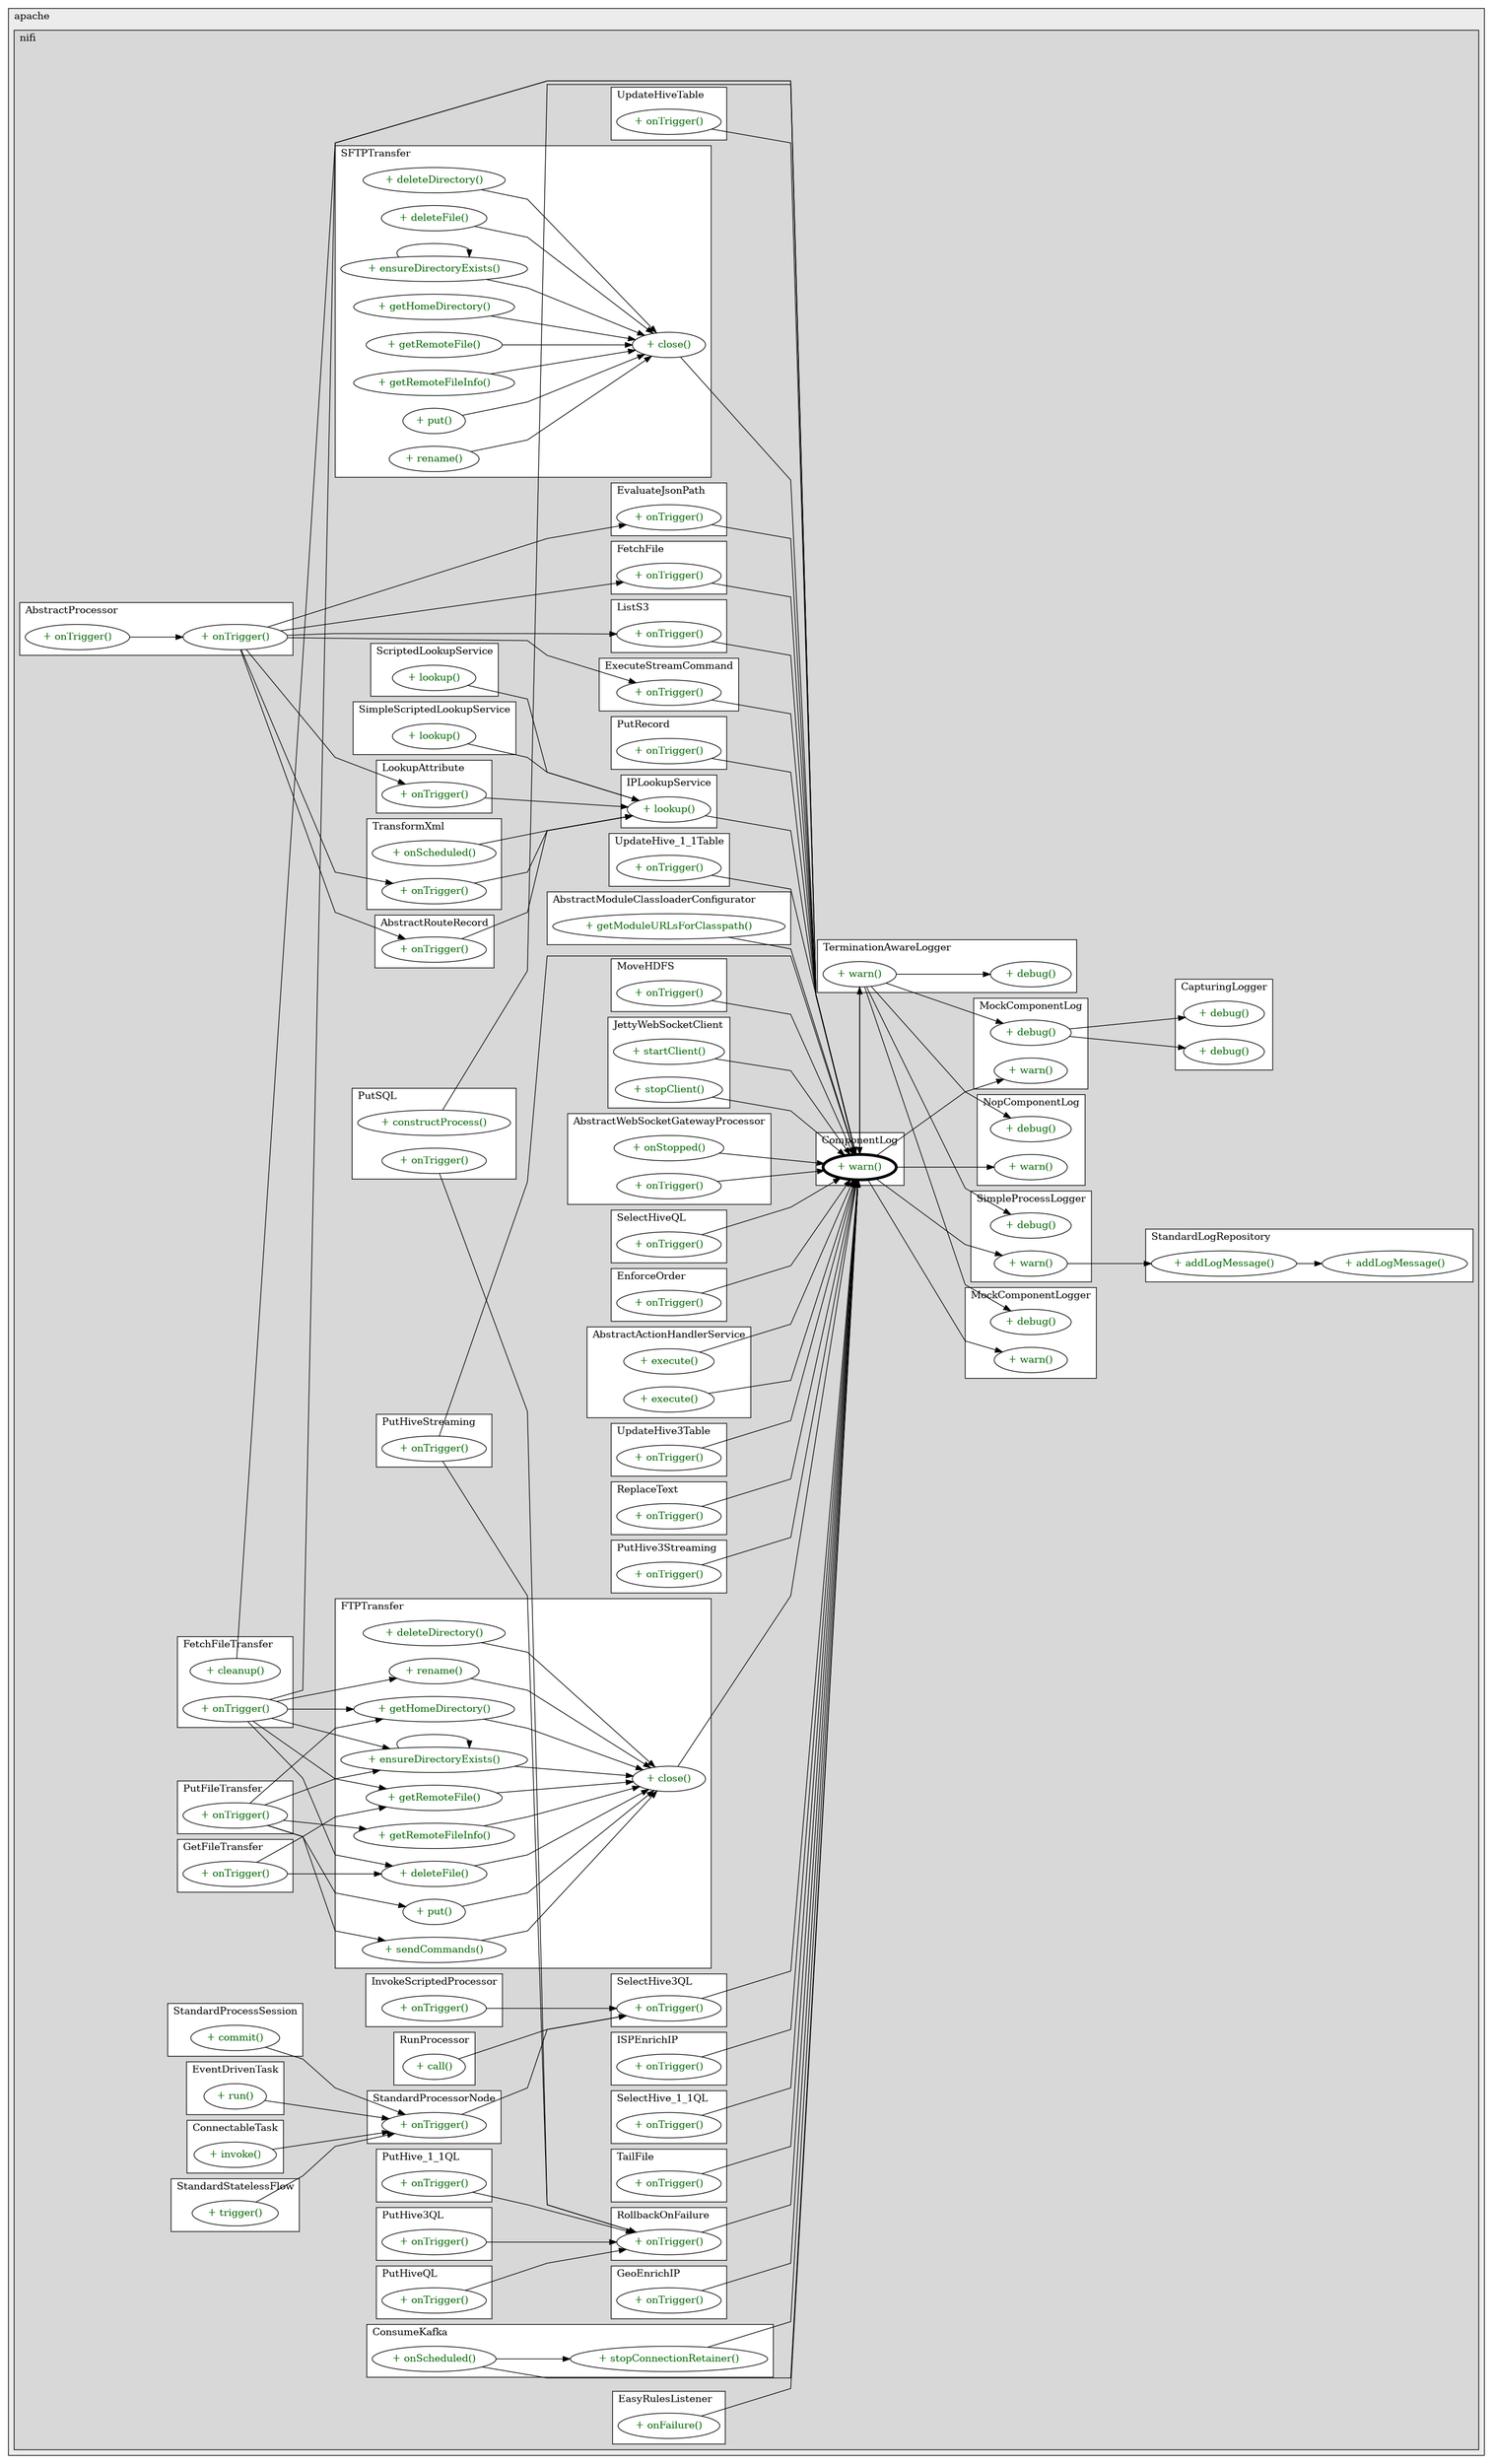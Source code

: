 @startuml

/' diagram meta data start
config=CallConfiguration;
{
  "rootMethod": "org.apache.nifi.logging.ComponentLog#warn(String,Object[],Throwable)",
  "projectClassification": {
    "searchMode": "OpenProject", // OpenProject, AllProjects
    "includedProjects": "",
    "pathEndKeywords": "*.impl",
    "isClientPath": "",
    "isClientName": "",
    "isTestPath": "",
    "isTestName": "",
    "isMappingPath": "",
    "isMappingName": "",
    "isDataAccessPath": "",
    "isDataAccessName": "",
    "isDataStructurePath": "",
    "isDataStructureName": "",
    "isInterfaceStructuresPath": "",
    "isInterfaceStructuresName": "",
    "isEntryPointPath": "",
    "isEntryPointName": ""
  },
  "graphRestriction": {
    "classPackageExcludeFilter": "",
    "classPackageIncludeFilter": "",
    "classNameExcludeFilter": "",
    "classNameIncludeFilter": "",
    "methodNameExcludeFilter": "",
    "methodNameIncludeFilter": "",
    "removeByInheritance": "", // inheritance/annotation based filtering is done in a second step
    "removeByAnnotation": "",
    "removeByClassPackage": "", // cleanup the graph after inheritance/annotation based filtering is done
    "removeByClassName": "",
    "cutMappings": false,
    "cutEnum": true,
    "cutTests": true,
    "cutClient": true,
    "cutDataAccess": true,
    "cutInterfaceStructures": true,
    "cutDataStructures": true,
    "cutGetterAndSetter": true,
    "cutConstructors": true
  },
  "graphTraversal": {
    "forwardDepth": 3,
    "backwardDepth": 3,
    "classPackageExcludeFilter": "",
    "classPackageIncludeFilter": "",
    "classNameExcludeFilter": "",
    "classNameIncludeFilter": "",
    "methodNameExcludeFilter": "",
    "methodNameIncludeFilter": "",
    "hideMappings": false,
    "hideDataStructures": false,
    "hidePrivateMethods": true,
    "hideInterfaceCalls": true, // indirection: implementation -> interface (is hidden) -> implementation
    "onlyShowApplicationEntryPoints": false // root node is included
  },
  "details": {
    "aggregation": "GroupByClass", // ByClass, GroupByClass, None
    "showMethodParametersTypes": false,
    "showMethodParametersNames": false,
    "showMethodReturnType": false,
    "showPackageLevels": 2,
    "showCallOrder": false,
    "edgeMode": "MethodsOnly", // TypesOnly, MethodsOnly, TypesAndMethods, MethodsAndDirectTypeUsage
    "showDetailedClassStructure": false
  },
  "rootClass": "org.apache.nifi.logging.ComponentLog"
}
diagram meta data end '/



digraph g {
    rankdir="LR"
    splines=polyline
    

'nodes 
subgraph cluster_1411517106 { 
   	label=apache
	labeljust=l
	fillcolor="#ececec"
	style=filled
   
   subgraph cluster_781648802 { 
   	label=nifi
	labeljust=l
	fillcolor="#d8d8d8"
	style=filled
   
   subgraph cluster_1008684560 { 
   	label=StandardProcessSession
	labeljust=l
	fillcolor=white
	style=filled
   
   StandardProcessSession1624409406XXXcommit0[
	label="+ commit()"
	style=filled
	fillcolor=white
	tooltip="StandardProcessSession

&#10;  \<p\>&#10;  Commits the current session ensuring all operations against FlowFiles&#10;  within this session are atomically persisted. All FlowFiles operated on&#10;  within this session must be accounted for by transfer or removal or the&#10;  commit will fail.\</p\>&#10; &#10;  \<p\>&#10;  As soon as the commit completes the session is again ready to be used\</p\>&#10; &#10;  @throws IllegalStateException if detected that this method is being&#10;  called from within a callback of another method in this session.&#10;  @throws FlowFileHandlingException if not all FlowFiles acted upon within&#10;  this session are accounted for by user code such that they have a&#10;  transfer identified or where marked for removal. Automated rollback&#10;  occurs.&#10;  @throws ProcessException if some general fault occurs while persisting&#10;  the session. Initiates automatic rollback. The root cause can be obtained&#10;  via \<code\>Exception.getCause()\</code\>&#10; "
	fontcolor=darkgreen
];
} 

subgraph cluster_1074017308 { 
   	label=EvaluateJsonPath
	labeljust=l
	fillcolor=white
	style=filled
   
   EvaluateJsonPath470851760XXXonTrigger1421322213[
	label="+ onTrigger()"
	style=filled
	fillcolor=white
	tooltip="EvaluateJsonPath

null"
	fontcolor=darkgreen
];
} 

subgraph cluster_1155855907 { 
   	label=FetchFileTransfer
	labeljust=l
	fillcolor=white
	style=filled
   
   FetchFileTransfer470851760XXXcleanup0[
	label="+ cleanup()"
	style=filled
	fillcolor=white
	tooltip="FetchFileTransfer

null"
	fontcolor=darkgreen
];

FetchFileTransfer470851760XXXonTrigger1421322213[
	label="+ onTrigger()"
	style=filled
	fillcolor=white
	tooltip="FetchFileTransfer

null"
	fontcolor=darkgreen
];
} 

subgraph cluster_1212229443 { 
   	label=PutSQL
	labeljust=l
	fillcolor=white
	style=filled
   
   PutSQL470851760XXXconstructProcess0[
	label="+ constructProcess()"
	style=filled
	fillcolor=white
	tooltip="PutSQL

null"
	fontcolor=darkgreen
];

PutSQL470851760XXXonTrigger302525551[
	label="+ onTrigger()"
	style=filled
	fillcolor=white
	tooltip="PutSQL

&#10;  \<p\>&#10;  The method called when this processor is triggered to operate by the&#10;  controller. In the absence of the {@link org.apache.nifi.annotation.behavior.TriggerSerially} annotation,&#10;  this method may be called concurrently from different threads.&#10;  When this method is called depends on how this processor is&#10;  configured within a controller to be triggered (timing or event&#10;  based).\</p\>&#10; &#10;  @param context provides access to convenience methods for obtaining&#10;  property values, delaying the scheduling of the processor, provides&#10;  access to Controller Services, etc.&#10;  @param sessionFactory provides access to a {@link ProcessSession}, which&#10;  can be used for accessing FlowFiles, etc.&#10; &#10;  @throws ProcessException if processing did not complete normally though&#10;  indicates the problem is an understood potential outcome of processing.&#10;  The controller/caller will handle these exceptions gracefully such as&#10;  logging, etc.. If another type of exception is allowed to propagate the&#10;  controller may no longer trigger this processor to operate, as this would&#10;  indicate a probable coding defect.&#10; "
	fontcolor=darkgreen
];
} 

subgraph cluster_1216091102 { 
   	label=IPLookupService
	labeljust=l
	fillcolor=white
	style=filled
   
   IPLookupService1214926876XXXlookup350625082[
	label="+ lookup()"
	style=filled
	fillcolor=white
	tooltip="IPLookupService

&#10;  Looks up a value that corresponds to the given map of information, referred to as lookup coordinates&#10; &#10;  @param coordinates a Map of key/value pairs that indicate the information that should be looked up&#10;  @return a value that corresponds to the given coordinates&#10; &#10;  @throws LookupFailureException if unable to lookup a value for the given coordinates&#10; "
	fontcolor=darkgreen
];
} 

subgraph cluster_1250929481 { 
   	label=SimpleProcessLogger
	labeljust=l
	fillcolor=white
	style=filled
   
   SimpleProcessLogger786985848XXXdebug614054138[
	label="+ debug()"
	style=filled
	fillcolor=white
	tooltip="SimpleProcessLogger

null"
	fontcolor=darkgreen
];

SimpleProcessLogger786985848XXXwarn614054138[
	label="+ warn()"
	style=filled
	fillcolor=white
	tooltip="SimpleProcessLogger

null"
	fontcolor=darkgreen
];
} 

subgraph cluster_1283138326 { 
   	label=UpdateHiveTable
	labeljust=l
	fillcolor=white
	style=filled
   
   UpdateHiveTable1617453443XXXonTrigger1421322213[
	label="+ onTrigger()"
	style=filled
	fillcolor=white
	tooltip="UpdateHiveTable

null"
	fontcolor=darkgreen
];
} 

subgraph cluster_130024122 { 
   	label=AbstractRouteRecord
	labeljust=l
	fillcolor=white
	style=filled
   
   AbstractRouteRecord470851760XXXonTrigger1421322213[
	label="+ onTrigger()"
	style=filled
	fillcolor=white
	tooltip="AbstractRouteRecord

null"
	fontcolor=darkgreen
];
} 

subgraph cluster_1318126696 { 
   	label=SFTPTransfer
	labeljust=l
	fillcolor=white
	style=filled
   
   SFTPTransfer518595616XXXclose0[
	label="+ close()"
	style=filled
	fillcolor=white
	tooltip="SFTPTransfer

null"
	fontcolor=darkgreen
];

SFTPTransfer518595616XXXdeleteDirectory714565775[
	label="+ deleteDirectory()"
	style=filled
	fillcolor=white
	tooltip="SFTPTransfer

null"
	fontcolor=darkgreen
];

SFTPTransfer518595616XXXdeleteFile1319031860[
	label="+ deleteFile()"
	style=filled
	fillcolor=white
	tooltip="SFTPTransfer

null"
	fontcolor=darkgreen
];

SFTPTransfer518595616XXXensureDirectoryExists1992948358[
	label="+ ensureDirectoryExists()"
	style=filled
	fillcolor=white
	tooltip="SFTPTransfer

null"
	fontcolor=darkgreen
];

SFTPTransfer518595616XXXgetHomeDirectory2093713386[
	label="+ getHomeDirectory()"
	style=filled
	fillcolor=white
	tooltip="SFTPTransfer

null"
	fontcolor=darkgreen
];

SFTPTransfer518595616XXXgetRemoteFile1287964170[
	label="+ getRemoteFile()"
	style=filled
	fillcolor=white
	tooltip="SFTPTransfer

null"
	fontcolor=darkgreen
];

SFTPTransfer518595616XXXgetRemoteFileInfo1319031860[
	label="+ getRemoteFileInfo()"
	style=filled
	fillcolor=white
	tooltip="SFTPTransfer

null"
	fontcolor=darkgreen
];

SFTPTransfer518595616XXXput1274206686[
	label="+ put()"
	style=filled
	fillcolor=white
	tooltip="SFTPTransfer

null"
	fontcolor=darkgreen
];

SFTPTransfer518595616XXXrename1319031860[
	label="+ rename()"
	style=filled
	fillcolor=white
	tooltip="SFTPTransfer

null"
	fontcolor=darkgreen
];
} 

subgraph cluster_1332491306 { 
   	label=SimpleScriptedLookupService
	labeljust=l
	fillcolor=white
	style=filled
   
   SimpleScriptedLookupService2013746085XXXlookup350625082[
	label="+ lookup()"
	style=filled
	fillcolor=white
	tooltip="SimpleScriptedLookupService

&#10;  Looks up a value that corresponds to the given map of information, referred to as lookup coordinates&#10; &#10;  @param coordinates a Map of key/value pairs that indicate the information that should be looked up&#10;  @return a value that corresponds to the given coordinates&#10; &#10;  @throws LookupFailureException if unable to lookup a value for the given coordinates&#10; "
	fontcolor=darkgreen
];
} 

subgraph cluster_1333728902 { 
   	label=AbstractProcessor
	labeljust=l
	fillcolor=white
	style=filled
   
   AbstractProcessor786985848XXXonTrigger1421322213[
	label="+ onTrigger()"
	style=filled
	fillcolor=white
	tooltip="AbstractProcessor

null"
	fontcolor=darkgreen
];

AbstractProcessor786985848XXXonTrigger302525551[
	label="+ onTrigger()"
	style=filled
	fillcolor=white
	tooltip="AbstractProcessor

&#10;  \<p\>&#10;  The method called when this processor is triggered to operate by the&#10;  controller. In the absence of the {@link org.apache.nifi.annotation.behavior.TriggerSerially} annotation,&#10;  this method may be called concurrently from different threads.&#10;  When this method is called depends on how this processor is&#10;  configured within a controller to be triggered (timing or event&#10;  based).\</p\>&#10; &#10;  @param context provides access to convenience methods for obtaining&#10;  property values, delaying the scheduling of the processor, provides&#10;  access to Controller Services, etc.&#10;  @param sessionFactory provides access to a {@link ProcessSession}, which&#10;  can be used for accessing FlowFiles, etc.&#10; &#10;  @throws ProcessException if processing did not complete normally though&#10;  indicates the problem is an understood potential outcome of processing.&#10;  The controller/caller will handle these exceptions gracefully such as&#10;  logging, etc.. If another type of exception is allowed to propagate the&#10;  controller may no longer trigger this processor to operate, as this would&#10;  indicate a probable coding defect.&#10; "
	fontcolor=darkgreen
];
} 

subgraph cluster_1377561965 { 
   	label=PutHive_1_1QL
	labeljust=l
	fillcolor=white
	style=filled
   
   PutHive_1_1QL1617453443XXXonTrigger302525551[
	label="+ onTrigger()"
	style=filled
	fillcolor=white
	tooltip="PutHive_1_1QL

&#10;  \<p\>&#10;  The method called when this processor is triggered to operate by the&#10;  controller. In the absence of the {@link org.apache.nifi.annotation.behavior.TriggerSerially} annotation,&#10;  this method may be called concurrently from different threads.&#10;  When this method is called depends on how this processor is&#10;  configured within a controller to be triggered (timing or event&#10;  based).\</p\>&#10; &#10;  @param context provides access to convenience methods for obtaining&#10;  property values, delaying the scheduling of the processor, provides&#10;  access to Controller Services, etc.&#10;  @param sessionFactory provides access to a {@link ProcessSession}, which&#10;  can be used for accessing FlowFiles, etc.&#10; &#10;  @throws ProcessException if processing did not complete normally though&#10;  indicates the problem is an understood potential outcome of processing.&#10;  The controller/caller will handle these exceptions gracefully such as&#10;  logging, etc.. If another type of exception is allowed to propagate the&#10;  controller may no longer trigger this processor to operate, as this would&#10;  indicate a probable coding defect.&#10; "
	fontcolor=darkgreen
];
} 

subgraph cluster_1451674878 { 
   	label=PutRecord
	labeljust=l
	fillcolor=white
	style=filled
   
   PutRecord470851760XXXonTrigger1421322213[
	label="+ onTrigger()"
	style=filled
	fillcolor=white
	tooltip="PutRecord

null"
	fontcolor=darkgreen
];
} 

subgraph cluster_1492801624 { 
   	label=ScriptedLookupService
	labeljust=l
	fillcolor=white
	style=filled
   
   ScriptedLookupService2013746085XXXlookup350625082[
	label="+ lookup()"
	style=filled
	fillcolor=white
	tooltip="ScriptedLookupService

&#10;  Looks up a value that corresponds to the given map of information, referred to as lookup coordinates&#10; &#10;  @param coordinates a Map of key/value pairs that indicate the information that should be looked up&#10;  @return a value that corresponds to the given coordinates&#10; &#10;  @throws LookupFailureException if unable to lookup a value for the given coordinates&#10; "
	fontcolor=darkgreen
];
} 

subgraph cluster_1501107064 { 
   	label=PutFileTransfer
	labeljust=l
	fillcolor=white
	style=filled
   
   PutFileTransfer470851760XXXonTrigger1421322213[
	label="+ onTrigger()"
	style=filled
	fillcolor=white
	tooltip="PutFileTransfer

null"
	fontcolor=darkgreen
];
} 

subgraph cluster_1529748102 { 
   	label=UpdateHive_1_1Table
	labeljust=l
	fillcolor=white
	style=filled
   
   UpdateHive_1_1Table1617453443XXXonTrigger1421322213[
	label="+ onTrigger()"
	style=filled
	fillcolor=white
	tooltip="UpdateHive_1_1Table

null"
	fontcolor=darkgreen
];
} 

subgraph cluster_1534396166 { 
   	label=NopComponentLog
	labeljust=l
	fillcolor=white
	style=filled
   
   NopComponentLog832281502XXXdebug614054138[
	label="+ debug()"
	style=filled
	fillcolor=white
	tooltip="NopComponentLog

null"
	fontcolor=darkgreen
];

NopComponentLog832281502XXXwarn614054138[
	label="+ warn()"
	style=filled
	fillcolor=white
	tooltip="NopComponentLog

null"
	fontcolor=darkgreen
];
} 

subgraph cluster_1587935795 { 
   	label=AbstractModuleClassloaderConfigurator
	labeljust=l
	fillcolor=white
	style=filled
   
   AbstractModuleClassloaderConfigurator187132215XXXgetModuleURLsForClasspath549428910[
	label="+ getModuleURLsForClasspath()"
	style=filled
	fillcolor=white
	tooltip="AbstractModuleClassloaderConfigurator

&#10;  Scans the given module paths for JARs. The path itself (whether a directory or file) will be added to the list&#10;  of returned module URLs, and if a directory is specified, it is scanned for JAR files (files ending with .jar).&#10;  Any JAR files found are added to the list of module URLs. This is a convenience method for adding directories&#10;  full of JAR files to an ExecuteScript or InvokeScriptedProcessor instance, rather than having to enumerate each&#10;  JAR's URL.&#10;  @param modulePaths An array of module paths to scan/add&#10;  @param log A logger for the calling component, to provide feedback for missing files, e.g.&#10;  @return An array of URLs corresponding to all modules determined from the input set of module paths.&#10; "
	fontcolor=darkgreen
];
} 

subgraph cluster_1620079041 { 
   	label=FTPTransfer
	labeljust=l
	fillcolor=white
	style=filled
   
   FTPTransfer518595616XXXclose0[
	label="+ close()"
	style=filled
	fillcolor=white
	tooltip="FTPTransfer

null"
	fontcolor=darkgreen
];

FTPTransfer518595616XXXdeleteDirectory714565775[
	label="+ deleteDirectory()"
	style=filled
	fillcolor=white
	tooltip="FTPTransfer

null"
	fontcolor=darkgreen
];

FTPTransfer518595616XXXdeleteFile1319031860[
	label="+ deleteFile()"
	style=filled
	fillcolor=white
	tooltip="FTPTransfer

null"
	fontcolor=darkgreen
];

FTPTransfer518595616XXXensureDirectoryExists1992948358[
	label="+ ensureDirectoryExists()"
	style=filled
	fillcolor=white
	tooltip="FTPTransfer

null"
	fontcolor=darkgreen
];

FTPTransfer518595616XXXgetHomeDirectory2093713386[
	label="+ getHomeDirectory()"
	style=filled
	fillcolor=white
	tooltip="FTPTransfer

null"
	fontcolor=darkgreen
];

FTPTransfer518595616XXXgetRemoteFile1287964170[
	label="+ getRemoteFile()"
	style=filled
	fillcolor=white
	tooltip="FTPTransfer

null"
	fontcolor=darkgreen
];

FTPTransfer518595616XXXgetRemoteFileInfo1319031860[
	label="+ getRemoteFileInfo()"
	style=filled
	fillcolor=white
	tooltip="FTPTransfer

null"
	fontcolor=darkgreen
];

FTPTransfer518595616XXXput1274206686[
	label="+ put()"
	style=filled
	fillcolor=white
	tooltip="FTPTransfer

null"
	fontcolor=darkgreen
];

FTPTransfer518595616XXXrename1319031860[
	label="+ rename()"
	style=filled
	fillcolor=white
	tooltip="FTPTransfer

null"
	fontcolor=darkgreen
];

FTPTransfer518595616XXXsendCommands377728973[
	label="+ sendCommands()"
	style=filled
	fillcolor=white
	tooltip="FTPTransfer

null"
	fontcolor=darkgreen
];
} 

subgraph cluster_1630245760 { 
   	label=InvokeScriptedProcessor
	labeljust=l
	fillcolor=white
	style=filled
   
   InvokeScriptedProcessor96134626XXXonTrigger302525551[
	label="+ onTrigger()"
	style=filled
	fillcolor=white
	tooltip="InvokeScriptedProcessor

&#10;  Invokes the onTrigger() method of the scripted processor. If the script&#10;  failed to reload, the processor yields until the script can be reloaded&#10;  successfully. If the scripted processor's onTrigger() method throws an&#10;  exception, a ProcessException will be thrown. If no processor is defined&#10;  by the script, an error is logged with the system.&#10; &#10;  @param context provides access to convenience methods for obtaining&#10;  property values, delaying the scheduling of the processor, provides&#10;  access to Controller Services, etc.&#10;  @param sessionFactory provides access to a {@link ProcessSessionFactory},&#10;  which can be used for accessing FlowFiles, etc.&#10;  @throws ProcessException if the scripted processor's onTrigger() method&#10;  throws an exception&#10; "
	fontcolor=darkgreen
];
} 

subgraph cluster_1670086958 { 
   	label=PutHiveStreaming
	labeljust=l
	fillcolor=white
	style=filled
   
   PutHiveStreaming1617453443XXXonTrigger302525551[
	label="+ onTrigger()"
	style=filled
	fillcolor=white
	tooltip="PutHiveStreaming

&#10;  \<p\>&#10;  The method called when this processor is triggered to operate by the&#10;  controller. In the absence of the {@link org.apache.nifi.annotation.behavior.TriggerSerially} annotation,&#10;  this method may be called concurrently from different threads.&#10;  When this method is called depends on how this processor is&#10;  configured within a controller to be triggered (timing or event&#10;  based).\</p\>&#10; &#10;  @param context provides access to convenience methods for obtaining&#10;  property values, delaying the scheduling of the processor, provides&#10;  access to Controller Services, etc.&#10;  @param sessionFactory provides access to a {@link ProcessSession}, which&#10;  can be used for accessing FlowFiles, etc.&#10; &#10;  @throws ProcessException if processing did not complete normally though&#10;  indicates the problem is an understood potential outcome of processing.&#10;  The controller/caller will handle these exceptions gracefully such as&#10;  logging, etc.. If another type of exception is allowed to propagate the&#10;  controller may no longer trigger this processor to operate, as this would&#10;  indicate a probable coding defect.&#10; "
	fontcolor=darkgreen
];
} 

subgraph cluster_1684153142 { 
   	label=StandardLogRepository
	labeljust=l
	fillcolor=white
	style=filled
   
   StandardLogRepository1292167443XXXaddLogMessage1690274905[
	label="+ addLogMessage()"
	style=filled
	fillcolor=white
	tooltip="StandardLogRepository

null"
	fontcolor=darkgreen
];

StandardLogRepository1292167443XXXaddLogMessage936633774[
	label="+ addLogMessage()"
	style=filled
	fillcolor=white
	tooltip="StandardLogRepository

null"
	fontcolor=darkgreen
];
} 

subgraph cluster_1708012223 { 
   	label=CapturingLogger
	labeljust=l
	fillcolor=white
	style=filled
   
   CapturingLogger306090332XXXdebug424332965[
	label="+ debug()"
	style=filled
	fillcolor=white
	tooltip="CapturingLogger

null"
	fontcolor=darkgreen
];

CapturingLogger306090332XXXdebug658265366[
	label="+ debug()"
	style=filled
	fillcolor=white
	tooltip="CapturingLogger

null"
	fontcolor=darkgreen
];
} 

subgraph cluster_1742318096 { 
   	label=MoveHDFS
	labeljust=l
	fillcolor=white
	style=filled
   
   MoveHDFS413313672XXXonTrigger1421322213[
	label="+ onTrigger()"
	style=filled
	fillcolor=white
	tooltip="MoveHDFS

null"
	fontcolor=darkgreen
];
} 

subgraph cluster_1752296219 { 
   	label=JettyWebSocketClient
	labeljust=l
	fillcolor=white
	style=filled
   
   JettyWebSocketClient1906630563XXXstartClient1613222919[
	label="+ startClient()"
	style=filled
	fillcolor=white
	tooltip="JettyWebSocketClient

null"
	fontcolor=darkgreen
];

JettyWebSocketClient1906630563XXXstopClient0[
	label="+ stopClient()"
	style=filled
	fillcolor=white
	tooltip="JettyWebSocketClient

null"
	fontcolor=darkgreen
];
} 

subgraph cluster_1755905334 { 
   	label=EventDrivenTask
	labeljust=l
	fillcolor=white
	style=filled
   
   EventDrivenTask1117794091XXXrun0[
	label="+ run()"
	style=filled
	fillcolor=white
	tooltip="EventDrivenTask

null"
	fontcolor=darkgreen
];
} 

subgraph cluster_1776405638 { 
   	label=PutHive3QL
	labeljust=l
	fillcolor=white
	style=filled
   
   PutHive3QL1617453443XXXonTrigger302525551[
	label="+ onTrigger()"
	style=filled
	fillcolor=white
	tooltip="PutHive3QL

&#10;  \<p\>&#10;  The method called when this processor is triggered to operate by the&#10;  controller. In the absence of the {@link org.apache.nifi.annotation.behavior.TriggerSerially} annotation,&#10;  this method may be called concurrently from different threads.&#10;  When this method is called depends on how this processor is&#10;  configured within a controller to be triggered (timing or event&#10;  based).\</p\>&#10; &#10;  @param context provides access to convenience methods for obtaining&#10;  property values, delaying the scheduling of the processor, provides&#10;  access to Controller Services, etc.&#10;  @param sessionFactory provides access to a {@link ProcessSession}, which&#10;  can be used for accessing FlowFiles, etc.&#10; &#10;  @throws ProcessException if processing did not complete normally though&#10;  indicates the problem is an understood potential outcome of processing.&#10;  The controller/caller will handle these exceptions gracefully such as&#10;  logging, etc.. If another type of exception is allowed to propagate the&#10;  controller may no longer trigger this processor to operate, as this would&#10;  indicate a probable coding defect.&#10; "
	fontcolor=darkgreen
];
} 

subgraph cluster_1801225384 { 
   	label=ListS3
	labeljust=l
	fillcolor=white
	style=filled
   
   ListS3593015804XXXonTrigger1421322213[
	label="+ onTrigger()"
	style=filled
	fillcolor=white
	tooltip="ListS3

null"
	fontcolor=darkgreen
];
} 

subgraph cluster_1819586375 { 
   	label=AbstractWebSocketGatewayProcessor
	labeljust=l
	fillcolor=white
	style=filled
   
   AbstractWebSocketGatewayProcessor317123988XXXonStopped135384992[
	label="+ onStopped()"
	style=filled
	fillcolor=white
	tooltip="AbstractWebSocketGatewayProcessor

null"
	fontcolor=darkgreen
];

AbstractWebSocketGatewayProcessor317123988XXXonTrigger302525551[
	label="+ onTrigger()"
	style=filled
	fillcolor=white
	tooltip="AbstractWebSocketGatewayProcessor

&#10;  \<p\>&#10;  The method called when this processor is triggered to operate by the&#10;  controller. In the absence of the {@link org.apache.nifi.annotation.behavior.TriggerSerially} annotation,&#10;  this method may be called concurrently from different threads.&#10;  When this method is called depends on how this processor is&#10;  configured within a controller to be triggered (timing or event&#10;  based).\</p\>&#10; &#10;  @param context provides access to convenience methods for obtaining&#10;  property values, delaying the scheduling of the processor, provides&#10;  access to Controller Services, etc.&#10;  @param sessionFactory provides access to a {@link ProcessSession}, which&#10;  can be used for accessing FlowFiles, etc.&#10; &#10;  @throws ProcessException if processing did not complete normally though&#10;  indicates the problem is an understood potential outcome of processing.&#10;  The controller/caller will handle these exceptions gracefully such as&#10;  logging, etc.. If another type of exception is allowed to propagate the&#10;  controller may no longer trigger this processor to operate, as this would&#10;  indicate a probable coding defect.&#10; "
	fontcolor=darkgreen
];
} 

subgraph cluster_1841256695 { 
   	label=TransformXml
	labeljust=l
	fillcolor=white
	style=filled
   
   TransformXml470851760XXXonScheduled135384992[
	label="+ onScheduled()"
	style=filled
	fillcolor=white
	tooltip="TransformXml

null"
	fontcolor=darkgreen
];

TransformXml470851760XXXonTrigger1421322213[
	label="+ onTrigger()"
	style=filled
	fillcolor=white
	tooltip="TransformXml

null"
	fontcolor=darkgreen
];
} 

subgraph cluster_1881440380 { 
   	label=LookupAttribute
	labeljust=l
	fillcolor=white
	style=filled
   
   LookupAttribute470851760XXXonTrigger1421322213[
	label="+ onTrigger()"
	style=filled
	fillcolor=white
	tooltip="LookupAttribute

null"
	fontcolor=darkgreen
];
} 

subgraph cluster_1887393631 { 
   	label=StandardProcessorNode
	labeljust=l
	fillcolor=white
	style=filled
   
   StandardProcessorNode1158014602XXXonTrigger302525551[
	label="+ onTrigger()"
	style=filled
	fillcolor=white
	tooltip="StandardProcessorNode

&#10;  \<p\>&#10;  The method called when this processor is triggered to operate by the&#10;  controller. This method may be called concurrently from different&#10;  threads. When this method is called depends on how this processor is&#10;  configured within a controller to be triggered (timing or event&#10;  based).\</p\>&#10; &#10;  \<p\>&#10;  The processor may commit, roll back, or allow the framework to&#10;  automatically manage the session. If the sessions are to be managed by&#10;  the framework (recommended) then what it will do depends on several&#10;  factors. If the method call returns due to an exception then the session&#10;  will be rolled back. If the method returns normally then the session will&#10;  be committed or the framework may use the session again for another&#10;  processor down stream\</p\>&#10; &#10;  @param context in which the component is triggered&#10;  @param sessionFactory used to generate {@link ProcessSession}s to use for&#10;  operating on flow files within the repository&#10; &#10;  @throws ProcessException if processing did not complete normally though&#10;  indicates the problem is an understood potential outcome of processing.&#10;  The controller/caller will handle these exceptions gracefully such as&#10;  logging, etc.. If another type of exception is allowed to propagate the&#10;  controller may no longer trigger this processor to operate as this would&#10;  indicate a probable coding defect.&#10; "
	fontcolor=darkgreen
];
} 

subgraph cluster_1914186834 { 
   	label=SelectHiveQL
	labeljust=l
	fillcolor=white
	style=filled
   
   SelectHiveQL1617453443XXXonTrigger302525551[
	label="+ onTrigger()"
	style=filled
	fillcolor=white
	tooltip="SelectHiveQL

&#10;  \<p\>&#10;  The method called when this processor is triggered to operate by the&#10;  controller. In the absence of the {@link org.apache.nifi.annotation.behavior.TriggerSerially} annotation,&#10;  this method may be called concurrently from different threads.&#10;  When this method is called depends on how this processor is&#10;  configured within a controller to be triggered (timing or event&#10;  based).\</p\>&#10; &#10;  @param context provides access to convenience methods for obtaining&#10;  property values, delaying the scheduling of the processor, provides&#10;  access to Controller Services, etc.&#10;  @param sessionFactory provides access to a {@link ProcessSession}, which&#10;  can be used for accessing FlowFiles, etc.&#10; &#10;  @throws ProcessException if processing did not complete normally though&#10;  indicates the problem is an understood potential outcome of processing.&#10;  The controller/caller will handle these exceptions gracefully such as&#10;  logging, etc.. If another type of exception is allowed to propagate the&#10;  controller may no longer trigger this processor to operate, as this would&#10;  indicate a probable coding defect.&#10; "
	fontcolor=darkgreen
];
} 

subgraph cluster_191477386 { 
   	label=EnforceOrder
	labeljust=l
	fillcolor=white
	style=filled
   
   EnforceOrder470851760XXXonTrigger1421322213[
	label="+ onTrigger()"
	style=filled
	fillcolor=white
	tooltip="EnforceOrder

null"
	fontcolor=darkgreen
];
} 

subgraph cluster_1921211216 { 
   	label=ComponentLog
	labeljust=l
	fillcolor=white
	style=filled
   
   ComponentLog978875333XXXwarn614054138[
	label="+ warn()"
	style=filled
	fillcolor=white
	tooltip="ComponentLog

null"
	penwidth=4
	fontcolor=darkgreen
];
} 

subgraph cluster_1968321111 { 
   	label=AbstractActionHandlerService
	labeljust=l
	fillcolor=white
	style=filled
   
   AbstractActionHandlerService1756063142XXXexecute1282825552[
	label="+ execute()"
	style=filled
	fillcolor=white
	tooltip="AbstractActionHandlerService

&#10;  Execute the given action for the provided facts&#10;  @param action The action that should be performed by the handler&#10;  @param facts The facts that triggered this action&#10; "
	fontcolor=darkgreen
];

AbstractActionHandlerService1756063142XXXexecute213004546[
	label="+ execute()"
	style=filled
	fillcolor=white
	tooltip="AbstractActionHandlerService

null"
	fontcolor=darkgreen
];
} 

subgraph cluster_2048858659 { 
   	label=MockComponentLog
	labeljust=l
	fillcolor=white
	style=filled
   
   MockComponentLog306090332XXXdebug614054138[
	label="+ debug()"
	style=filled
	fillcolor=white
	tooltip="MockComponentLog

null"
	fontcolor=darkgreen
];

MockComponentLog306090332XXXwarn614054138[
	label="+ warn()"
	style=filled
	fillcolor=white
	tooltip="MockComponentLog

null"
	fontcolor=darkgreen
];
} 

subgraph cluster_2079389281 { 
   	label=UpdateHive3Table
	labeljust=l
	fillcolor=white
	style=filled
   
   UpdateHive3Table1617453443XXXonTrigger1421322213[
	label="+ onTrigger()"
	style=filled
	fillcolor=white
	tooltip="UpdateHive3Table

null"
	fontcolor=darkgreen
];
} 

subgraph cluster_2093234243 { 
   	label=ReplaceText
	labeljust=l
	fillcolor=white
	style=filled
   
   ReplaceText470851760XXXonTrigger1421322213[
	label="+ onTrigger()"
	style=filled
	fillcolor=white
	tooltip="ReplaceText

null"
	fontcolor=darkgreen
];
} 

subgraph cluster_2102331533 { 
   	label=RollbackOnFailure
	labeljust=l
	fillcolor=white
	style=filled
   
   RollbackOnFailure582294438XXXonTrigger1554623338[
	label="+ onTrigger()"
	style=filled
	fillcolor=white
	tooltip="RollbackOnFailure

null"
	fontcolor=darkgreen
];
} 

subgraph cluster_2111402520 { 
   	label=FetchFile
	labeljust=l
	fillcolor=white
	style=filled
   
   FetchFile470851760XXXonTrigger1421322213[
	label="+ onTrigger()"
	style=filled
	fillcolor=white
	tooltip="FetchFile

null"
	fontcolor=darkgreen
];
} 

subgraph cluster_219057026 { 
   	label=TerminationAwareLogger
	labeljust=l
	fillcolor=white
	style=filled
   
   TerminationAwareLogger1158014602XXXdebug614054138[
	label="+ debug()"
	style=filled
	fillcolor=white
	tooltip="TerminationAwareLogger

null"
	fontcolor=darkgreen
];

TerminationAwareLogger1158014602XXXwarn614054138[
	label="+ warn()"
	style=filled
	fillcolor=white
	tooltip="TerminationAwareLogger

null"
	fontcolor=darkgreen
];
} 

subgraph cluster_310143485 { 
   	label=PutHive3Streaming
	labeljust=l
	fillcolor=white
	style=filled
   
   PutHive3Streaming1617453443XXXonTrigger1421322213[
	label="+ onTrigger()"
	style=filled
	fillcolor=white
	tooltip="PutHive3Streaming

null"
	fontcolor=darkgreen
];
} 

subgraph cluster_317046079 { 
   	label=GetFileTransfer
	labeljust=l
	fillcolor=white
	style=filled
   
   GetFileTransfer470851760XXXonTrigger1421322213[
	label="+ onTrigger()"
	style=filled
	fillcolor=white
	tooltip="GetFileTransfer

null"
	fontcolor=darkgreen
];
} 

subgraph cluster_481121295 { 
   	label=ConnectableTask
	labeljust=l
	fillcolor=white
	style=filled
   
   ConnectableTask1248989462XXXinvoke0[
	label="+ invoke()"
	style=filled
	fillcolor=white
	tooltip="ConnectableTask

null"
	fontcolor=darkgreen
];
} 

subgraph cluster_492547111 { 
   	label=MockComponentLogger
	labeljust=l
	fillcolor=white
	style=filled
   
   MockComponentLogger305847012XXXdebug614054138[
	label="+ debug()"
	style=filled
	fillcolor=white
	tooltip="MockComponentLogger

null"
	fontcolor=darkgreen
];

MockComponentLogger305847012XXXwarn614054138[
	label="+ warn()"
	style=filled
	fillcolor=white
	tooltip="MockComponentLogger

null"
	fontcolor=darkgreen
];
} 

subgraph cluster_516018992 { 
   	label=RunProcessor
	labeljust=l
	fillcolor=white
	style=filled
   
   RunProcessor811764965XXXcall0[
	label="+ call()"
	style=filled
	fillcolor=white
	tooltip="RunProcessor

null"
	fontcolor=darkgreen
];
} 

subgraph cluster_58105479 { 
   	label=StandardStatelessFlow
	labeljust=l
	fillcolor=white
	style=filled
   
   StandardStatelessFlow35370956XXXtrigger0[
	label="+ trigger()"
	style=filled
	fillcolor=white
	tooltip="StandardStatelessFlow

null"
	fontcolor=darkgreen
];
} 

subgraph cluster_717429300 { 
   	label=ExecuteStreamCommand
	labeljust=l
	fillcolor=white
	style=filled
   
   ExecuteStreamCommand470851760XXXonTrigger1421322213[
	label="+ onTrigger()"
	style=filled
	fillcolor=white
	tooltip="ExecuteStreamCommand

null"
	fontcolor=darkgreen
];
} 

subgraph cluster_739302913 { 
   	label=ISPEnrichIP
	labeljust=l
	fillcolor=white
	style=filled
   
   ISPEnrichIP1373242373XXXonTrigger1421322213[
	label="+ onTrigger()"
	style=filled
	fillcolor=white
	tooltip="ISPEnrichIP

null"
	fontcolor=darkgreen
];
} 

subgraph cluster_758710966 { 
   	label=SelectHive_1_1QL
	labeljust=l
	fillcolor=white
	style=filled
   
   SelectHive_1_1QL1617453443XXXonTrigger302525551[
	label="+ onTrigger()"
	style=filled
	fillcolor=white
	tooltip="SelectHive_1_1QL

&#10;  \<p\>&#10;  The method called when this processor is triggered to operate by the&#10;  controller. In the absence of the {@link org.apache.nifi.annotation.behavior.TriggerSerially} annotation,&#10;  this method may be called concurrently from different threads.&#10;  When this method is called depends on how this processor is&#10;  configured within a controller to be triggered (timing or event&#10;  based).\</p\>&#10; &#10;  @param context provides access to convenience methods for obtaining&#10;  property values, delaying the scheduling of the processor, provides&#10;  access to Controller Services, etc.&#10;  @param sessionFactory provides access to a {@link ProcessSession}, which&#10;  can be used for accessing FlowFiles, etc.&#10; &#10;  @throws ProcessException if processing did not complete normally though&#10;  indicates the problem is an understood potential outcome of processing.&#10;  The controller/caller will handle these exceptions gracefully such as&#10;  logging, etc.. If another type of exception is allowed to propagate the&#10;  controller may no longer trigger this processor to operate, as this would&#10;  indicate a probable coding defect.&#10; "
	fontcolor=darkgreen
];
} 

subgraph cluster_789778889 { 
   	label=SelectHive3QL
	labeljust=l
	fillcolor=white
	style=filled
   
   SelectHive3QL1617453443XXXonTrigger302525551[
	label="+ onTrigger()"
	style=filled
	fillcolor=white
	tooltip="SelectHive3QL

&#10;  \<p\>&#10;  The method called when this processor is triggered to operate by the&#10;  controller. In the absence of the {@link org.apache.nifi.annotation.behavior.TriggerSerially} annotation,&#10;  this method may be called concurrently from different threads.&#10;  When this method is called depends on how this processor is&#10;  configured within a controller to be triggered (timing or event&#10;  based).\</p\>&#10; &#10;  @param context provides access to convenience methods for obtaining&#10;  property values, delaying the scheduling of the processor, provides&#10;  access to Controller Services, etc.&#10;  @param sessionFactory provides access to a {@link ProcessSession}, which&#10;  can be used for accessing FlowFiles, etc.&#10; &#10;  @throws ProcessException if processing did not complete normally though&#10;  indicates the problem is an understood potential outcome of processing.&#10;  The controller/caller will handle these exceptions gracefully such as&#10;  logging, etc.. If another type of exception is allowed to propagate the&#10;  controller may no longer trigger this processor to operate, as this would&#10;  indicate a probable coding defect.&#10; "
	fontcolor=darkgreen
];
} 

subgraph cluster_797583082 { 
   	label=TailFile
	labeljust=l
	fillcolor=white
	style=filled
   
   TailFile470851760XXXonTrigger1421322213[
	label="+ onTrigger()"
	style=filled
	fillcolor=white
	tooltip="TailFile

null"
	fontcolor=darkgreen
];
} 

subgraph cluster_81244847 { 
   	label=PutHiveQL
	labeljust=l
	fillcolor=white
	style=filled
   
   PutHiveQL1617453443XXXonTrigger302525551[
	label="+ onTrigger()"
	style=filled
	fillcolor=white
	tooltip="PutHiveQL

&#10;  \<p\>&#10;  The method called when this processor is triggered to operate by the&#10;  controller. In the absence of the {@link org.apache.nifi.annotation.behavior.TriggerSerially} annotation,&#10;  this method may be called concurrently from different threads.&#10;  When this method is called depends on how this processor is&#10;  configured within a controller to be triggered (timing or event&#10;  based).\</p\>&#10; &#10;  @param context provides access to convenience methods for obtaining&#10;  property values, delaying the scheduling of the processor, provides&#10;  access to Controller Services, etc.&#10;  @param sessionFactory provides access to a {@link ProcessSession}, which&#10;  can be used for accessing FlowFiles, etc.&#10; &#10;  @throws ProcessException if processing did not complete normally though&#10;  indicates the problem is an understood potential outcome of processing.&#10;  The controller/caller will handle these exceptions gracefully such as&#10;  logging, etc.. If another type of exception is allowed to propagate the&#10;  controller may no longer trigger this processor to operate, as this would&#10;  indicate a probable coding defect.&#10; "
	fontcolor=darkgreen
];
} 

subgraph cluster_879156790 { 
   	label=GeoEnrichIP
	labeljust=l
	fillcolor=white
	style=filled
   
   GeoEnrichIP1373242373XXXonTrigger1421322213[
	label="+ onTrigger()"
	style=filled
	fillcolor=white
	tooltip="GeoEnrichIP

null"
	fontcolor=darkgreen
];
} 

subgraph cluster_933285990 { 
   	label=ConsumeKafka
	labeljust=l
	fillcolor=white
	style=filled
   
   ConsumeKafka1914862338XXXonScheduled135384992[
	label="+ onScheduled()"
	style=filled
	fillcolor=white
	tooltip="ConsumeKafka

null"
	fontcolor=darkgreen
];

ConsumeKafka1914862338XXXstopConnectionRetainer0[
	label="+ stopConnectionRetainer()"
	style=filled
	fillcolor=white
	tooltip="ConsumeKafka

null"
	fontcolor=darkgreen
];
} 

subgraph cluster_962888468 { 
   	label=EasyRulesListener
	labeljust=l
	fillcolor=white
	style=filled
   
   EasyRulesListener1310843897XXXonFailure516000004[
	label="+ onFailure()"
	style=filled
	fillcolor=white
	tooltip="EasyRulesListener

null"
	fontcolor=darkgreen
];
} 
} 
} 

'edges    
AbstractActionHandlerService1756063142XXXexecute1282825552 -> ComponentLog978875333XXXwarn614054138;
AbstractActionHandlerService1756063142XXXexecute213004546 -> ComponentLog978875333XXXwarn614054138;
AbstractModuleClassloaderConfigurator187132215XXXgetModuleURLsForClasspath549428910 -> ComponentLog978875333XXXwarn614054138;
AbstractProcessor786985848XXXonTrigger1421322213 -> AbstractRouteRecord470851760XXXonTrigger1421322213;
AbstractProcessor786985848XXXonTrigger1421322213 -> EvaluateJsonPath470851760XXXonTrigger1421322213;
AbstractProcessor786985848XXXonTrigger1421322213 -> ExecuteStreamCommand470851760XXXonTrigger1421322213;
AbstractProcessor786985848XXXonTrigger1421322213 -> FetchFile470851760XXXonTrigger1421322213;
AbstractProcessor786985848XXXonTrigger1421322213 -> ListS3593015804XXXonTrigger1421322213;
AbstractProcessor786985848XXXonTrigger1421322213 -> LookupAttribute470851760XXXonTrigger1421322213;
AbstractProcessor786985848XXXonTrigger1421322213 -> TransformXml470851760XXXonTrigger1421322213;
AbstractProcessor786985848XXXonTrigger302525551 -> AbstractProcessor786985848XXXonTrigger1421322213;
AbstractRouteRecord470851760XXXonTrigger1421322213 -> IPLookupService1214926876XXXlookup350625082;
AbstractWebSocketGatewayProcessor317123988XXXonStopped135384992 -> ComponentLog978875333XXXwarn614054138;
AbstractWebSocketGatewayProcessor317123988XXXonTrigger302525551 -> ComponentLog978875333XXXwarn614054138;
ComponentLog978875333XXXwarn614054138 -> MockComponentLog306090332XXXwarn614054138;
ComponentLog978875333XXXwarn614054138 -> MockComponentLogger305847012XXXwarn614054138;
ComponentLog978875333XXXwarn614054138 -> NopComponentLog832281502XXXwarn614054138;
ComponentLog978875333XXXwarn614054138 -> SimpleProcessLogger786985848XXXwarn614054138;
ComponentLog978875333XXXwarn614054138 -> TerminationAwareLogger1158014602XXXwarn614054138;
ConnectableTask1248989462XXXinvoke0 -> StandardProcessorNode1158014602XXXonTrigger302525551;
ConsumeKafka1914862338XXXonScheduled135384992 -> ComponentLog978875333XXXwarn614054138;
ConsumeKafka1914862338XXXonScheduled135384992 -> ConsumeKafka1914862338XXXstopConnectionRetainer0;
ConsumeKafka1914862338XXXstopConnectionRetainer0 -> ComponentLog978875333XXXwarn614054138;
EasyRulesListener1310843897XXXonFailure516000004 -> ComponentLog978875333XXXwarn614054138;
EnforceOrder470851760XXXonTrigger1421322213 -> ComponentLog978875333XXXwarn614054138;
EvaluateJsonPath470851760XXXonTrigger1421322213 -> ComponentLog978875333XXXwarn614054138;
EventDrivenTask1117794091XXXrun0 -> StandardProcessorNode1158014602XXXonTrigger302525551;
ExecuteStreamCommand470851760XXXonTrigger1421322213 -> ComponentLog978875333XXXwarn614054138;
FTPTransfer518595616XXXclose0 -> ComponentLog978875333XXXwarn614054138;
FTPTransfer518595616XXXdeleteDirectory714565775 -> FTPTransfer518595616XXXclose0;
FTPTransfer518595616XXXdeleteFile1319031860 -> FTPTransfer518595616XXXclose0;
FTPTransfer518595616XXXensureDirectoryExists1992948358 -> FTPTransfer518595616XXXclose0;
FTPTransfer518595616XXXensureDirectoryExists1992948358 -> FTPTransfer518595616XXXensureDirectoryExists1992948358;
FTPTransfer518595616XXXgetHomeDirectory2093713386 -> FTPTransfer518595616XXXclose0;
FTPTransfer518595616XXXgetRemoteFile1287964170 -> FTPTransfer518595616XXXclose0;
FTPTransfer518595616XXXgetRemoteFileInfo1319031860 -> FTPTransfer518595616XXXclose0;
FTPTransfer518595616XXXput1274206686 -> FTPTransfer518595616XXXclose0;
FTPTransfer518595616XXXrename1319031860 -> FTPTransfer518595616XXXclose0;
FTPTransfer518595616XXXsendCommands377728973 -> FTPTransfer518595616XXXclose0;
FetchFile470851760XXXonTrigger1421322213 -> ComponentLog978875333XXXwarn614054138;
FetchFileTransfer470851760XXXcleanup0 -> ComponentLog978875333XXXwarn614054138;
FetchFileTransfer470851760XXXonTrigger1421322213 -> ComponentLog978875333XXXwarn614054138;
FetchFileTransfer470851760XXXonTrigger1421322213 -> FTPTransfer518595616XXXdeleteFile1319031860;
FetchFileTransfer470851760XXXonTrigger1421322213 -> FTPTransfer518595616XXXensureDirectoryExists1992948358;
FetchFileTransfer470851760XXXonTrigger1421322213 -> FTPTransfer518595616XXXgetHomeDirectory2093713386;
FetchFileTransfer470851760XXXonTrigger1421322213 -> FTPTransfer518595616XXXgetRemoteFile1287964170;
FetchFileTransfer470851760XXXonTrigger1421322213 -> FTPTransfer518595616XXXrename1319031860;
GeoEnrichIP1373242373XXXonTrigger1421322213 -> ComponentLog978875333XXXwarn614054138;
GetFileTransfer470851760XXXonTrigger1421322213 -> FTPTransfer518595616XXXdeleteFile1319031860;
GetFileTransfer470851760XXXonTrigger1421322213 -> FTPTransfer518595616XXXgetRemoteFile1287964170;
IPLookupService1214926876XXXlookup350625082 -> ComponentLog978875333XXXwarn614054138;
ISPEnrichIP1373242373XXXonTrigger1421322213 -> ComponentLog978875333XXXwarn614054138;
InvokeScriptedProcessor96134626XXXonTrigger302525551 -> SelectHive3QL1617453443XXXonTrigger302525551;
JettyWebSocketClient1906630563XXXstartClient1613222919 -> ComponentLog978875333XXXwarn614054138;
JettyWebSocketClient1906630563XXXstopClient0 -> ComponentLog978875333XXXwarn614054138;
ListS3593015804XXXonTrigger1421322213 -> ComponentLog978875333XXXwarn614054138;
LookupAttribute470851760XXXonTrigger1421322213 -> IPLookupService1214926876XXXlookup350625082;
MockComponentLog306090332XXXdebug614054138 -> CapturingLogger306090332XXXdebug424332965;
MockComponentLog306090332XXXdebug614054138 -> CapturingLogger306090332XXXdebug658265366;
MoveHDFS413313672XXXonTrigger1421322213 -> ComponentLog978875333XXXwarn614054138;
PutFileTransfer470851760XXXonTrigger1421322213 -> FTPTransfer518595616XXXensureDirectoryExists1992948358;
PutFileTransfer470851760XXXonTrigger1421322213 -> FTPTransfer518595616XXXgetHomeDirectory2093713386;
PutFileTransfer470851760XXXonTrigger1421322213 -> FTPTransfer518595616XXXgetRemoteFileInfo1319031860;
PutFileTransfer470851760XXXonTrigger1421322213 -> FTPTransfer518595616XXXput1274206686;
PutFileTransfer470851760XXXonTrigger1421322213 -> FTPTransfer518595616XXXsendCommands377728973;
PutHive3QL1617453443XXXonTrigger302525551 -> RollbackOnFailure582294438XXXonTrigger1554623338;
PutHive3Streaming1617453443XXXonTrigger1421322213 -> ComponentLog978875333XXXwarn614054138;
PutHiveQL1617453443XXXonTrigger302525551 -> RollbackOnFailure582294438XXXonTrigger1554623338;
PutHiveStreaming1617453443XXXonTrigger302525551 -> ComponentLog978875333XXXwarn614054138;
PutHiveStreaming1617453443XXXonTrigger302525551 -> RollbackOnFailure582294438XXXonTrigger1554623338;
PutHive_1_1QL1617453443XXXonTrigger302525551 -> RollbackOnFailure582294438XXXonTrigger1554623338;
PutRecord470851760XXXonTrigger1421322213 -> ComponentLog978875333XXXwarn614054138;
PutSQL470851760XXXconstructProcess0 -> ComponentLog978875333XXXwarn614054138;
PutSQL470851760XXXonTrigger302525551 -> RollbackOnFailure582294438XXXonTrigger1554623338;
ReplaceText470851760XXXonTrigger1421322213 -> ComponentLog978875333XXXwarn614054138;
RollbackOnFailure582294438XXXonTrigger1554623338 -> ComponentLog978875333XXXwarn614054138;
RunProcessor811764965XXXcall0 -> SelectHive3QL1617453443XXXonTrigger302525551;
SFTPTransfer518595616XXXclose0 -> ComponentLog978875333XXXwarn614054138;
SFTPTransfer518595616XXXdeleteDirectory714565775 -> SFTPTransfer518595616XXXclose0;
SFTPTransfer518595616XXXdeleteFile1319031860 -> SFTPTransfer518595616XXXclose0;
SFTPTransfer518595616XXXensureDirectoryExists1992948358 -> SFTPTransfer518595616XXXclose0;
SFTPTransfer518595616XXXensureDirectoryExists1992948358 -> SFTPTransfer518595616XXXensureDirectoryExists1992948358;
SFTPTransfer518595616XXXgetHomeDirectory2093713386 -> SFTPTransfer518595616XXXclose0;
SFTPTransfer518595616XXXgetRemoteFile1287964170 -> SFTPTransfer518595616XXXclose0;
SFTPTransfer518595616XXXgetRemoteFileInfo1319031860 -> SFTPTransfer518595616XXXclose0;
SFTPTransfer518595616XXXput1274206686 -> SFTPTransfer518595616XXXclose0;
SFTPTransfer518595616XXXrename1319031860 -> SFTPTransfer518595616XXXclose0;
ScriptedLookupService2013746085XXXlookup350625082 -> IPLookupService1214926876XXXlookup350625082;
SelectHive3QL1617453443XXXonTrigger302525551 -> ComponentLog978875333XXXwarn614054138;
SelectHiveQL1617453443XXXonTrigger302525551 -> ComponentLog978875333XXXwarn614054138;
SelectHive_1_1QL1617453443XXXonTrigger302525551 -> ComponentLog978875333XXXwarn614054138;
SimpleProcessLogger786985848XXXwarn614054138 -> StandardLogRepository1292167443XXXaddLogMessage936633774;
SimpleScriptedLookupService2013746085XXXlookup350625082 -> IPLookupService1214926876XXXlookup350625082;
StandardLogRepository1292167443XXXaddLogMessage936633774 -> StandardLogRepository1292167443XXXaddLogMessage1690274905;
StandardProcessSession1624409406XXXcommit0 -> StandardProcessorNode1158014602XXXonTrigger302525551;
StandardProcessorNode1158014602XXXonTrigger302525551 -> SelectHive3QL1617453443XXXonTrigger302525551;
StandardStatelessFlow35370956XXXtrigger0 -> StandardProcessorNode1158014602XXXonTrigger302525551;
TailFile470851760XXXonTrigger1421322213 -> ComponentLog978875333XXXwarn614054138;
TerminationAwareLogger1158014602XXXwarn614054138 -> ComponentLog978875333XXXwarn614054138;
TerminationAwareLogger1158014602XXXwarn614054138 -> MockComponentLog306090332XXXdebug614054138;
TerminationAwareLogger1158014602XXXwarn614054138 -> MockComponentLogger305847012XXXdebug614054138;
TerminationAwareLogger1158014602XXXwarn614054138 -> NopComponentLog832281502XXXdebug614054138;
TerminationAwareLogger1158014602XXXwarn614054138 -> SimpleProcessLogger786985848XXXdebug614054138;
TerminationAwareLogger1158014602XXXwarn614054138 -> TerminationAwareLogger1158014602XXXdebug614054138;
TransformXml470851760XXXonScheduled135384992 -> IPLookupService1214926876XXXlookup350625082;
TransformXml470851760XXXonTrigger1421322213 -> IPLookupService1214926876XXXlookup350625082;
UpdateHive3Table1617453443XXXonTrigger1421322213 -> ComponentLog978875333XXXwarn614054138;
UpdateHiveTable1617453443XXXonTrigger1421322213 -> ComponentLog978875333XXXwarn614054138;
UpdateHive_1_1Table1617453443XXXonTrigger1421322213 -> ComponentLog978875333XXXwarn614054138;
    
}
@enduml